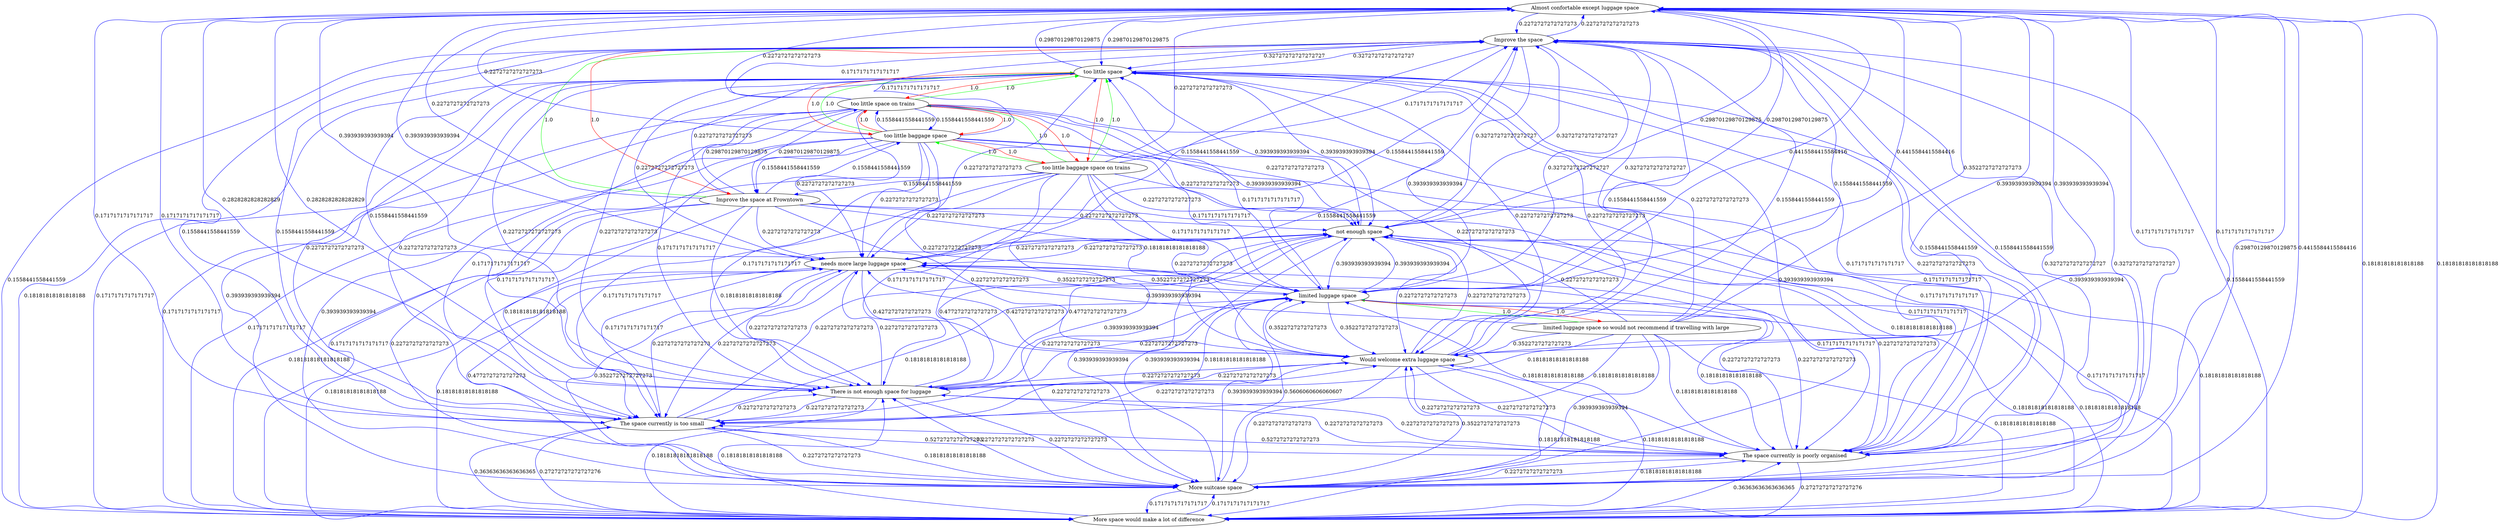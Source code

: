 digraph rawGraph {
"Almost confortable except luggage space";"Improve the space at Frowntown";"Improve the space";"More space would make a lot of difference";"More suitcase space";"The space currently is poorly organised";"The space currently is too small";"There is not enough space for luggage";"Would welcome extra luggage space";"limited luggage space so would not recommend if travelling with large";"limited luggage space";"needs more large luggage space";"not enough space";"too little baggage space on trains";"too little baggage space";"too little space";"too little space on trains";"Improve the space at Frowntown" -> "Improve the space" [label=1.0] [color=green]
"Improve the space" -> "Improve the space at Frowntown" [label=1.0] [color=red]
"Almost confortable except luggage space" -> "Improve the space" [label=0.2272727272727273] [color=blue]
"Improve the space" -> "Almost confortable except luggage space" [label=0.2272727272727273] [color=blue]
"Improve the space at Frowntown" -> "Almost confortable except luggage space" [label=0.2272727272727273] [color=blue]
"More suitcase space" -> "Almost confortable except luggage space" [label=0.4415584415584416] [color=blue]
"Almost confortable except luggage space" -> "More suitcase space" [label=0.29870129870129875] [color=blue]
"More suitcase space" -> "More space would make a lot of difference" [label=0.1717171717171717] [color=blue]
"More space would make a lot of difference" -> "More suitcase space" [label=0.1717171717171717] [color=blue]
"Improve the space" -> "More suitcase space" [label=0.32727272727272727] [color=blue]
"More suitcase space" -> "Improve the space" [label=0.32727272727272727] [color=blue]
"Improve the space at Frowntown" -> "More suitcase space" [label=0.2272727272727273] [color=blue]
"Almost confortable except luggage space" -> "The space currently is poorly organised" [label=0.1717171717171717] [color=blue]
"The space currently is poorly organised" -> "Almost confortable except luggage space" [label=0.1717171717171717] [color=blue]
"More space would make a lot of difference" -> "The space currently is poorly organised" [label=0.36363636363636365] [color=blue]
"The space currently is poorly organised" -> "More space would make a lot of difference" [label=0.27272727272727276] [color=blue]
"The space currently is too small" -> "Almost confortable except luggage space" [label=0.1717171717171717] [color=blue]
"Almost confortable except luggage space" -> "The space currently is too small" [label=0.1717171717171717] [color=blue]
"The space currently is too small" -> "More space would make a lot of difference" [label=0.27272727272727276] [color=blue]
"More space would make a lot of difference" -> "The space currently is too small" [label=0.36363636363636365] [color=blue]
"The space currently is too small" -> "The space currently is poorly organised" [label=0.5272727272727273] [color=blue]
"The space currently is poorly organised" -> "The space currently is too small" [label=0.5272727272727273] [color=blue]
"More suitcase space" -> "There is not enough space for luggage" [label=0.2272727272727273] [color=blue]
"There is not enough space for luggage" -> "More suitcase space" [label=0.2272727272727273] [color=blue]
"Almost confortable except luggage space" -> "There is not enough space for luggage" [label=0.2828282828282829] [color=blue]
"There is not enough space for luggage" -> "Almost confortable except luggage space" [label=0.2828282828282829] [color=blue]
"There is not enough space for luggage" -> "More space would make a lot of difference" [label=0.18181818181818188] [color=blue]
"More space would make a lot of difference" -> "There is not enough space for luggage" [label=0.18181818181818188] [color=blue]
"The space currently is poorly organised" -> "There is not enough space for luggage" [label=0.2272727272727273] [color=blue]
"There is not enough space for luggage" -> "The space currently is poorly organised" [label=0.2272727272727273] [color=blue]
"There is not enough space for luggage" -> "The space currently is too small" [label=0.2272727272727273] [color=blue]
"The space currently is too small" -> "There is not enough space for luggage" [label=0.2272727272727273] [color=blue]
"There is not enough space for luggage" -> "Improve the space" [label=0.1558441558441559] [color=blue]
"Improve the space" -> "There is not enough space for luggage" [label=0.1558441558441559] [color=blue]
"More suitcase space" -> "Would welcome extra luggage space" [label=0.3522727272727273] [color=blue]
"Would welcome extra luggage space" -> "More suitcase space" [label=0.2272727272727273] [color=blue]
"Would welcome extra luggage space" -> "Almost confortable except luggage space" [label=0.393939393939394] [color=blue]
"Almost confortable except luggage space" -> "Would welcome extra luggage space" [label=0.393939393939394] [color=blue]
"More space would make a lot of difference" -> "Would welcome extra luggage space" [label=0.18181818181818188] [color=blue]
"Would welcome extra luggage space" -> "More space would make a lot of difference" [label=0.18181818181818188] [color=blue]
"The space currently is poorly organised" -> "Would welcome extra luggage space" [label=0.2272727272727273] [color=blue]
"Would welcome extra luggage space" -> "The space currently is poorly organised" [label=0.2272727272727273] [color=blue]
"The space currently is too small" -> "Would welcome extra luggage space" [label=0.2272727272727273] [color=blue]
"Would welcome extra luggage space" -> "The space currently is too small" [label=0.2272727272727273] [color=blue]
"There is not enough space for luggage" -> "Would welcome extra luggage space" [label=0.2272727272727273] [color=blue]
"Would welcome extra luggage space" -> "There is not enough space for luggage" [label=0.2272727272727273] [color=blue]
"Would welcome extra luggage space" -> "Improve the space" [label=0.1558441558441559] [color=blue]
"Improve the space" -> "Would welcome extra luggage space" [label=0.1558441558441559] [color=blue]
"Improve the space at Frowntown" -> "Would welcome extra luggage space" [label=0.2272727272727273] [color=blue]
"limited luggage space so would not recommend if travelling with large" -> "limited luggage space" [label=1.0] [color=green]
"limited luggage space" -> "limited luggage space so would not recommend if travelling with large" [label=1.0] [color=red]
"limited luggage space" -> "More suitcase space" [label=0.393939393939394] [color=blue]
"More suitcase space" -> "limited luggage space" [label=0.5606060606060607] [color=blue]
"Would welcome extra luggage space" -> "limited luggage space" [label=0.3522727272727273] [color=blue]
"limited luggage space" -> "Would welcome extra luggage space" [label=0.3522727272727273] [color=blue]
"Almost confortable except luggage space" -> "limited luggage space" [label=0.4415584415584416] [color=blue]
"limited luggage space" -> "Almost confortable except luggage space" [label=0.4415584415584416] [color=blue]
"limited luggage space" -> "There is not enough space for luggage" [label=0.2272727272727273] [color=blue]
"There is not enough space for luggage" -> "limited luggage space" [label=0.2272727272727273] [color=blue]
"limited luggage space" -> "Improve the space" [label=0.32727272727272727] [color=blue]
"Improve the space" -> "limited luggage space" [label=0.32727272727272727] [color=blue]
"limited luggage space so would not recommend if travelling with large" -> "More suitcase space" [label=0.393939393939394] [color=blue]
"limited luggage space so would not recommend if travelling with large" -> "Would welcome extra luggage space" [label=0.3522727272727273] [color=blue]
"limited luggage space so would not recommend if travelling with large" -> "Almost confortable except luggage space" [label=0.3522727272727273] [color=blue]
"needs more large luggage space" -> "More suitcase space" [label=0.3522727272727273] [color=blue]
"More suitcase space" -> "needs more large luggage space" [label=0.4772727272727273] [color=blue]
"needs more large luggage space" -> "Would welcome extra luggage space" [label=0.4272727272727273] [color=blue]
"Would welcome extra luggage space" -> "needs more large luggage space" [label=0.4272727272727273] [color=blue]
"Almost confortable except luggage space" -> "needs more large luggage space" [label=0.393939393939394] [color=blue]
"needs more large luggage space" -> "Almost confortable except luggage space" [label=0.393939393939394] [color=blue]
"needs more large luggage space" -> "More space would make a lot of difference" [label=0.18181818181818188] [color=blue]
"More space would make a lot of difference" -> "needs more large luggage space" [label=0.18181818181818188] [color=blue]
"The space currently is poorly organised" -> "needs more large luggage space" [label=0.2272727272727273] [color=blue]
"needs more large luggage space" -> "The space currently is poorly organised" [label=0.2272727272727273] [color=blue]
"needs more large luggage space" -> "limited luggage space" [label=0.3522727272727273] [color=blue]
"limited luggage space" -> "needs more large luggage space" [label=0.3522727272727273] [color=blue]
"needs more large luggage space" -> "The space currently is too small" [label=0.2272727272727273] [color=blue]
"The space currently is too small" -> "needs more large luggage space" [label=0.2272727272727273] [color=blue]
"There is not enough space for luggage" -> "needs more large luggage space" [label=0.2272727272727273] [color=blue]
"needs more large luggage space" -> "There is not enough space for luggage" [label=0.2272727272727273] [color=blue]
"needs more large luggage space" -> "Improve the space" [label=0.1558441558441559] [color=blue]
"Improve the space" -> "needs more large luggage space" [label=0.1558441558441559] [color=blue]
"Improve the space at Frowntown" -> "needs more large luggage space" [label=0.2272727272727273] [color=blue]
"limited luggage space so would not recommend if travelling with large" -> "needs more large luggage space" [label=0.393939393939394] [color=blue]
"not enough space" -> "needs more large luggage space" [label=0.2272727272727273] [color=blue]
"needs more large luggage space" -> "not enough space" [label=0.2272727272727273] [color=blue]
"not enough space" -> "More suitcase space" [label=0.393939393939394] [color=blue]
"More suitcase space" -> "not enough space" [label=0.393939393939394] [color=blue]
"not enough space" -> "Would welcome extra luggage space" [label=0.2272727272727273] [color=blue]
"Would welcome extra luggage space" -> "not enough space" [label=0.2272727272727273] [color=blue]
"not enough space" -> "Almost confortable except luggage space" [label=0.29870129870129875] [color=blue]
"Almost confortable except luggage space" -> "not enough space" [label=0.29870129870129875] [color=blue]
"limited luggage space" -> "not enough space" [label=0.393939393939394] [color=blue]
"not enough space" -> "limited luggage space" [label=0.393939393939394] [color=blue]
"not enough space" -> "There is not enough space for luggage" [label=0.4772727272727273] [color=blue]
"There is not enough space for luggage" -> "not enough space" [label=0.4772727272727273] [color=blue]
"Improve the space" -> "not enough space" [label=0.32727272727272727] [color=blue]
"not enough space" -> "Improve the space" [label=0.32727272727272727] [color=blue]
"Improve the space at Frowntown" -> "not enough space" [label=0.2272727272727273] [color=blue]
"limited luggage space so would not recommend if travelling with large" -> "not enough space" [label=0.2272727272727273] [color=blue]
"too little baggage space on trains" -> "too little baggage space" [label=1.0] [color=green]
"too little baggage space" -> "too little space" [label=1.0] [color=green]
"too little baggage space on trains" -> "too little space on trains" [label=1.0] [color=green]
"too little space on trains" -> "too little space" [label=1.0] [color=green]
"too little baggage space on trains" -> "too little space" [label=1.0] [color=green]
"too little baggage space" -> "too little baggage space on trains" [label=1.0] [color=red]
"too little baggage space" -> "too little space on trains" [label=1.0] [color=red]
"too little space" -> "too little baggage space on trains" [label=1.0] [color=red]
"too little space" -> "too little baggage space" [label=1.0] [color=red]
"too little space" -> "too little space on trains" [label=1.0] [color=red]
"too little space on trains" -> "too little baggage space on trains" [label=1.0] [color=red]
"too little space on trains" -> "too little baggage space" [label=1.0] [color=red]
"needs more large luggage space" -> "too little space" [label=0.2272727272727273] [color=blue]
"too little space" -> "needs more large luggage space" [label=0.2272727272727273] [color=blue]
"More suitcase space" -> "too little space" [label=0.393939393939394] [color=blue]
"too little space" -> "More suitcase space" [label=0.393939393939394] [color=blue]
"Would welcome extra luggage space" -> "too little space" [label=0.2272727272727273] [color=blue]
"too little space" -> "Would welcome extra luggage space" [label=0.2272727272727273] [color=blue]
"too little space" -> "not enough space" [label=0.393939393939394] [color=blue]
"not enough space" -> "too little space" [label=0.393939393939394] [color=blue]
"Almost confortable except luggage space" -> "too little space" [label=0.29870129870129875] [color=blue]
"too little space" -> "Almost confortable except luggage space" [label=0.29870129870129875] [color=blue]
"too little space" -> "limited luggage space" [label=0.393939393939394] [color=blue]
"limited luggage space" -> "too little space" [label=0.393939393939394] [color=blue]
"too little space" -> "The space currently is too small" [label=0.2272727272727273] [color=blue]
"The space currently is too small" -> "too little space" [label=0.2272727272727273] [color=blue]
"There is not enough space for luggage" -> "too little space" [label=0.2272727272727273] [color=blue]
"too little space" -> "There is not enough space for luggage" [label=0.2272727272727273] [color=blue]
"Improve the space" -> "too little space" [label=0.32727272727272727] [color=blue]
"too little space" -> "Improve the space" [label=0.32727272727272727] [color=blue]
"Improve the space at Frowntown" -> "too little baggage space" [label=0.1558441558441559] [color=blue]
"Improve the space at Frowntown" -> "too little space on trains" [label=0.29870129870129875] [color=blue]
"too little baggage space" -> "Improve the space at Frowntown" [label=0.1558441558441559] [color=blue]
"too little space on trains" -> "Improve the space at Frowntown" [label=0.29870129870129875] [color=blue]
"Improve the space at Frowntown" -> "too little space" [label=0.2272727272727273] [color=blue]
"limited luggage space so would not recommend if travelling with large" -> "too little space" [label=0.2272727272727273] [color=blue]
"too little baggage space on trains" -> "needs more large luggage space" [label=0.2272727272727273] [color=blue]
"too little baggage space on trains" -> "Would welcome extra luggage space" [label=0.2272727272727273] [color=blue]
"too little baggage space on trains" -> "not enough space" [label=0.2272727272727273] [color=blue]
"too little baggage space on trains" -> "Almost confortable except luggage space" [label=0.2272727272727273] [color=blue]
"too little baggage space on trains" -> "More suitcase space" [label=0.393939393939394] [color=blue]
"too little baggage space" -> "needs more large luggage space" [label=0.2272727272727273] [color=blue]
"too little baggage space" -> "Would welcome extra luggage space" [label=0.2272727272727273] [color=blue]
"too little baggage space" -> "not enough space" [label=0.2272727272727273] [color=blue]
"too little baggage space" -> "Almost confortable except luggage space" [label=0.2272727272727273] [color=blue]
"too little baggage space" -> "More suitcase space" [label=0.393939393939394] [color=blue]
"too little space on trains" -> "needs more large luggage space" [label=0.2272727272727273] [color=blue]
"too little space on trains" -> "Would welcome extra luggage space" [label=0.2272727272727273] [color=blue]
"too little space on trains" -> "not enough space" [label=0.2272727272727273] [color=blue]
"too little space on trains" -> "Almost confortable except luggage space" [label=0.2272727272727273] [color=blue]
"too little space on trains" -> "More suitcase space" [label=0.393939393939394] [color=blue]
"Almost confortable except luggage space" -> "More space would make a lot of difference" [label=0.18181818181818188] [color=blue]
"Improve the space at Frowntown" -> "More space would make a lot of difference" [label=0.18181818181818188] [color=blue]
"Improve the space at Frowntown" -> "The space currently is poorly organised" [label=0.18181818181818188] [color=blue]
"Improve the space at Frowntown" -> "limited luggage space" [label=0.18181818181818188] [color=blue]
"Improve the space at Frowntown" -> "The space currently is too small" [label=0.18181818181818188] [color=blue]
"Improve the space at Frowntown" -> "There is not enough space for luggage" [label=0.18181818181818188] [color=blue]
"Improve the space" -> "More space would make a lot of difference" [label=0.1558441558441559] [color=blue]
"Improve the space" -> "The space currently is poorly organised" [label=0.1558441558441559] [color=blue]
"Improve the space" -> "The space currently is too small" [label=0.1558441558441559] [color=blue]
"More space would make a lot of difference" -> "not enough space" [label=0.18181818181818188] [color=blue]
"More space would make a lot of difference" -> "Almost confortable except luggage space" [label=0.18181818181818188] [color=blue]
"More space would make a lot of difference" -> "too little space" [label=0.18181818181818188] [color=blue]
"More space would make a lot of difference" -> "limited luggage space" [label=0.18181818181818188] [color=blue]
"More space would make a lot of difference" -> "Improve the space" [label=0.1558441558441559] [color=blue]
"More suitcase space" -> "The space currently is poorly organised" [label=0.18181818181818188] [color=blue]
"More suitcase space" -> "The space currently is too small" [label=0.18181818181818188] [color=blue]
"The space currently is poorly organised" -> "More suitcase space" [label=0.2272727272727273] [color=blue]
"The space currently is poorly organised" -> "not enough space" [label=0.2272727272727273] [color=blue]
"The space currently is poorly organised" -> "too little space" [label=0.2272727272727273] [color=blue]
"The space currently is poorly organised" -> "limited luggage space" [label=0.18181818181818188] [color=blue]
"The space currently is poorly organised" -> "Improve the space" [label=0.1558441558441559] [color=blue]
"The space currently is too small" -> "More suitcase space" [label=0.2272727272727273] [color=blue]
"The space currently is too small" -> "not enough space" [label=0.2272727272727273] [color=blue]
"The space currently is too small" -> "limited luggage space" [label=0.18181818181818188] [color=blue]
"The space currently is too small" -> "Improve the space" [label=0.1558441558441559] [color=blue]
"limited luggage space so would not recommend if travelling with large" -> "More space would make a lot of difference" [label=0.18181818181818188] [color=blue]
"limited luggage space so would not recommend if travelling with large" -> "The space currently is poorly organised" [label=0.18181818181818188] [color=blue]
"limited luggage space so would not recommend if travelling with large" -> "The space currently is too small" [label=0.18181818181818188] [color=blue]
"limited luggage space so would not recommend if travelling with large" -> "There is not enough space for luggage" [label=0.18181818181818188] [color=blue]
"limited luggage space so would not recommend if travelling with large" -> "Improve the space" [label=0.1558441558441559] [color=blue]
"limited luggage space" -> "More space would make a lot of difference" [label=0.18181818181818188] [color=blue]
"limited luggage space" -> "The space currently is poorly organised" [label=0.18181818181818188] [color=blue]
"limited luggage space" -> "The space currently is too small" [label=0.18181818181818188] [color=blue]
"not enough space" -> "More space would make a lot of difference" [label=0.1717171717171717] [color=blue]
"not enough space" -> "The space currently is poorly organised" [label=0.1717171717171717] [color=blue]
"not enough space" -> "The space currently is too small" [label=0.1717171717171717] [color=blue]
"too little baggage space on trains" -> "More space would make a lot of difference" [label=0.1717171717171717] [color=blue]
"too little baggage space on trains" -> "The space currently is poorly organised" [label=0.1717171717171717] [color=blue]
"too little baggage space on trains" -> "limited luggage space" [label=0.1717171717171717] [color=blue]
"too little baggage space on trains" -> "The space currently is too small" [label=0.1717171717171717] [color=blue]
"too little baggage space on trains" -> "Improve the space at Frowntown" [label=0.1558441558441559] [color=blue]
"too little baggage space on trains" -> "There is not enough space for luggage" [label=0.1717171717171717] [color=blue]
"too little baggage space on trains" -> "Improve the space" [label=0.1717171717171717] [color=blue]
"too little baggage space" -> "More space would make a lot of difference" [label=0.1717171717171717] [color=blue]
"too little baggage space" -> "too little space on trains" [label=0.1558441558441559] [color=blue]
"too little baggage space" -> "The space currently is poorly organised" [label=0.1717171717171717] [color=blue]
"too little baggage space" -> "limited luggage space" [label=0.1717171717171717] [color=blue]
"too little baggage space" -> "The space currently is too small" [label=0.1717171717171717] [color=blue]
"too little baggage space" -> "There is not enough space for luggage" [label=0.1717171717171717] [color=blue]
"too little baggage space" -> "Improve the space" [label=0.1717171717171717] [color=blue]
"too little space" -> "More space would make a lot of difference" [label=0.1717171717171717] [color=blue]
"too little space" -> "The space currently is poorly organised" [label=0.1717171717171717] [color=blue]
"too little space on trains" -> "too little baggage space" [label=0.1558441558441559] [color=blue]
"too little space on trains" -> "More space would make a lot of difference" [label=0.1717171717171717] [color=blue]
"too little space on trains" -> "The space currently is poorly organised" [label=0.1717171717171717] [color=blue]
"too little space on trains" -> "limited luggage space" [label=0.1717171717171717] [color=blue]
"too little space on trains" -> "The space currently is too small" [label=0.1717171717171717] [color=blue]
"too little space on trains" -> "There is not enough space for luggage" [label=0.1717171717171717] [color=blue]
"too little space on trains" -> "Improve the space" [label=0.1717171717171717] [color=blue]
}